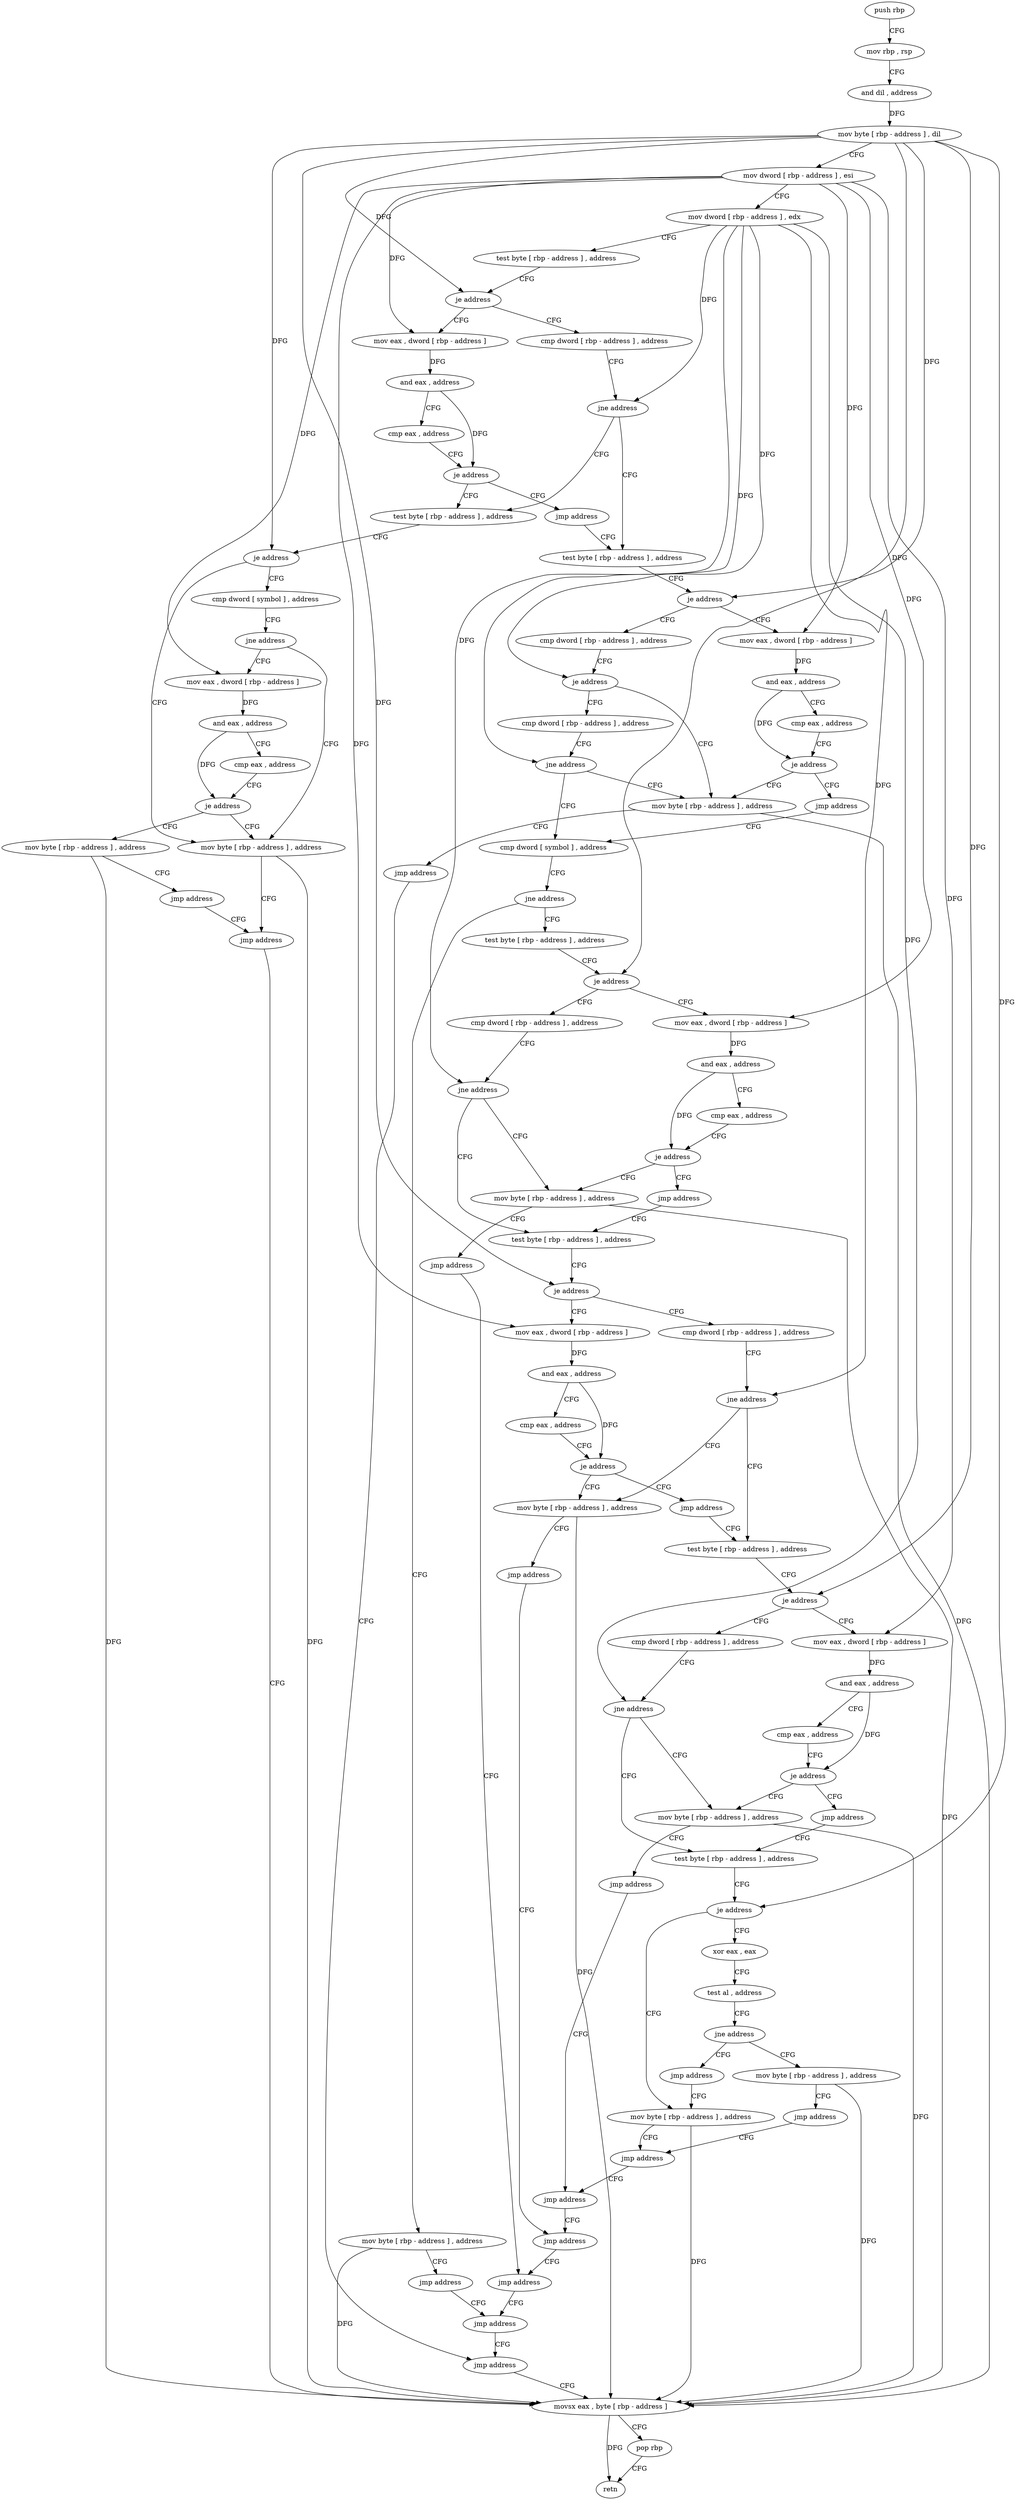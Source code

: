 digraph "func" {
"4249120" [label = "push rbp" ]
"4249121" [label = "mov rbp , rsp" ]
"4249124" [label = "and dil , address" ]
"4249128" [label = "mov byte [ rbp - address ] , dil" ]
"4249132" [label = "mov dword [ rbp - address ] , esi" ]
"4249135" [label = "mov dword [ rbp - address ] , edx" ]
"4249138" [label = "test byte [ rbp - address ] , address" ]
"4249142" [label = "je address" ]
"4249172" [label = "cmp dword [ rbp - address ] , address" ]
"4249148" [label = "mov eax , dword [ rbp - address ]" ]
"4249176" [label = "jne address" ]
"4249239" [label = "test byte [ rbp - address ] , address" ]
"4249182" [label = "test byte [ rbp - address ] , address" ]
"4249151" [label = "and eax , address" ]
"4249156" [label = "cmp eax , address" ]
"4249161" [label = "je address" ]
"4249167" [label = "jmp address" ]
"4249243" [label = "je address" ]
"4249273" [label = "cmp dword [ rbp - address ] , address" ]
"4249249" [label = "mov eax , dword [ rbp - address ]" ]
"4249186" [label = "je address" ]
"4249230" [label = "mov byte [ rbp - address ] , address" ]
"4249192" [label = "cmp dword [ symbol ] , address" ]
"4249277" [label = "je address" ]
"4249293" [label = "mov byte [ rbp - address ] , address" ]
"4249283" [label = "cmp dword [ rbp - address ] , address" ]
"4249252" [label = "and eax , address" ]
"4249257" [label = "cmp eax , address" ]
"4249262" [label = "je address" ]
"4249268" [label = "jmp address" ]
"4249234" [label = "jmp address" ]
"4249200" [label = "jne address" ]
"4249206" [label = "mov eax , dword [ rbp - address ]" ]
"4249297" [label = "jmp address" ]
"4249547" [label = "jmp address" ]
"4249287" [label = "jne address" ]
"4249302" [label = "cmp dword [ symbol ] , address" ]
"4249552" [label = "movsx eax , byte [ rbp - address ]" ]
"4249556" [label = "pop rbp" ]
"4249557" [label = "retn" ]
"4249209" [label = "and eax , address" ]
"4249212" [label = "cmp eax , address" ]
"4249215" [label = "je address" ]
"4249221" [label = "mov byte [ rbp - address ] , address" ]
"4249310" [label = "jne address" ]
"4249325" [label = "test byte [ rbp - address ] , address" ]
"4249316" [label = "mov byte [ rbp - address ] , address" ]
"4249225" [label = "jmp address" ]
"4249329" [label = "je address" ]
"4249359" [label = "cmp dword [ rbp - address ] , address" ]
"4249335" [label = "mov eax , dword [ rbp - address ]" ]
"4249320" [label = "jmp address" ]
"4249542" [label = "jmp address" ]
"4249363" [label = "jne address" ]
"4249378" [label = "test byte [ rbp - address ] , address" ]
"4249369" [label = "mov byte [ rbp - address ] , address" ]
"4249338" [label = "and eax , address" ]
"4249343" [label = "cmp eax , address" ]
"4249348" [label = "je address" ]
"4249354" [label = "jmp address" ]
"4249382" [label = "je address" ]
"4249412" [label = "cmp dword [ rbp - address ] , address" ]
"4249388" [label = "mov eax , dword [ rbp - address ]" ]
"4249373" [label = "jmp address" ]
"4249537" [label = "jmp address" ]
"4249416" [label = "jne address" ]
"4249431" [label = "test byte [ rbp - address ] , address" ]
"4249422" [label = "mov byte [ rbp - address ] , address" ]
"4249391" [label = "and eax , address" ]
"4249396" [label = "cmp eax , address" ]
"4249401" [label = "je address" ]
"4249407" [label = "jmp address" ]
"4249435" [label = "je address" ]
"4249465" [label = "cmp dword [ rbp - address ] , address" ]
"4249441" [label = "mov eax , dword [ rbp - address ]" ]
"4249426" [label = "jmp address" ]
"4249532" [label = "jmp address" ]
"4249469" [label = "jne address" ]
"4249484" [label = "test byte [ rbp - address ] , address" ]
"4249475" [label = "mov byte [ rbp - address ] , address" ]
"4249444" [label = "and eax , address" ]
"4249449" [label = "cmp eax , address" ]
"4249454" [label = "je address" ]
"4249460" [label = "jmp address" ]
"4249488" [label = "je address" ]
"4249518" [label = "mov byte [ rbp - address ] , address" ]
"4249494" [label = "xor eax , eax" ]
"4249479" [label = "jmp address" ]
"4249527" [label = "jmp address" ]
"4249522" [label = "jmp address" ]
"4249496" [label = "test al , address" ]
"4249498" [label = "jne address" ]
"4249509" [label = "mov byte [ rbp - address ] , address" ]
"4249504" [label = "jmp address" ]
"4249513" [label = "jmp address" ]
"4249120" -> "4249121" [ label = "CFG" ]
"4249121" -> "4249124" [ label = "CFG" ]
"4249124" -> "4249128" [ label = "DFG" ]
"4249128" -> "4249132" [ label = "CFG" ]
"4249128" -> "4249142" [ label = "DFG" ]
"4249128" -> "4249243" [ label = "DFG" ]
"4249128" -> "4249186" [ label = "DFG" ]
"4249128" -> "4249329" [ label = "DFG" ]
"4249128" -> "4249382" [ label = "DFG" ]
"4249128" -> "4249435" [ label = "DFG" ]
"4249128" -> "4249488" [ label = "DFG" ]
"4249132" -> "4249135" [ label = "CFG" ]
"4249132" -> "4249148" [ label = "DFG" ]
"4249132" -> "4249249" [ label = "DFG" ]
"4249132" -> "4249206" [ label = "DFG" ]
"4249132" -> "4249335" [ label = "DFG" ]
"4249132" -> "4249388" [ label = "DFG" ]
"4249132" -> "4249441" [ label = "DFG" ]
"4249135" -> "4249138" [ label = "CFG" ]
"4249135" -> "4249176" [ label = "DFG" ]
"4249135" -> "4249277" [ label = "DFG" ]
"4249135" -> "4249287" [ label = "DFG" ]
"4249135" -> "4249363" [ label = "DFG" ]
"4249135" -> "4249416" [ label = "DFG" ]
"4249135" -> "4249469" [ label = "DFG" ]
"4249138" -> "4249142" [ label = "CFG" ]
"4249142" -> "4249172" [ label = "CFG" ]
"4249142" -> "4249148" [ label = "CFG" ]
"4249172" -> "4249176" [ label = "CFG" ]
"4249148" -> "4249151" [ label = "DFG" ]
"4249176" -> "4249239" [ label = "CFG" ]
"4249176" -> "4249182" [ label = "CFG" ]
"4249239" -> "4249243" [ label = "CFG" ]
"4249182" -> "4249186" [ label = "CFG" ]
"4249151" -> "4249156" [ label = "CFG" ]
"4249151" -> "4249161" [ label = "DFG" ]
"4249156" -> "4249161" [ label = "CFG" ]
"4249161" -> "4249182" [ label = "CFG" ]
"4249161" -> "4249167" [ label = "CFG" ]
"4249167" -> "4249239" [ label = "CFG" ]
"4249243" -> "4249273" [ label = "CFG" ]
"4249243" -> "4249249" [ label = "CFG" ]
"4249273" -> "4249277" [ label = "CFG" ]
"4249249" -> "4249252" [ label = "DFG" ]
"4249186" -> "4249230" [ label = "CFG" ]
"4249186" -> "4249192" [ label = "CFG" ]
"4249230" -> "4249234" [ label = "CFG" ]
"4249230" -> "4249552" [ label = "DFG" ]
"4249192" -> "4249200" [ label = "CFG" ]
"4249277" -> "4249293" [ label = "CFG" ]
"4249277" -> "4249283" [ label = "CFG" ]
"4249293" -> "4249297" [ label = "CFG" ]
"4249293" -> "4249552" [ label = "DFG" ]
"4249283" -> "4249287" [ label = "CFG" ]
"4249252" -> "4249257" [ label = "CFG" ]
"4249252" -> "4249262" [ label = "DFG" ]
"4249257" -> "4249262" [ label = "CFG" ]
"4249262" -> "4249293" [ label = "CFG" ]
"4249262" -> "4249268" [ label = "CFG" ]
"4249268" -> "4249302" [ label = "CFG" ]
"4249234" -> "4249552" [ label = "CFG" ]
"4249200" -> "4249230" [ label = "CFG" ]
"4249200" -> "4249206" [ label = "CFG" ]
"4249206" -> "4249209" [ label = "DFG" ]
"4249297" -> "4249547" [ label = "CFG" ]
"4249547" -> "4249552" [ label = "CFG" ]
"4249287" -> "4249302" [ label = "CFG" ]
"4249287" -> "4249293" [ label = "CFG" ]
"4249302" -> "4249310" [ label = "CFG" ]
"4249552" -> "4249556" [ label = "CFG" ]
"4249552" -> "4249557" [ label = "DFG" ]
"4249556" -> "4249557" [ label = "CFG" ]
"4249209" -> "4249212" [ label = "CFG" ]
"4249209" -> "4249215" [ label = "DFG" ]
"4249212" -> "4249215" [ label = "CFG" ]
"4249215" -> "4249230" [ label = "CFG" ]
"4249215" -> "4249221" [ label = "CFG" ]
"4249221" -> "4249225" [ label = "CFG" ]
"4249221" -> "4249552" [ label = "DFG" ]
"4249310" -> "4249325" [ label = "CFG" ]
"4249310" -> "4249316" [ label = "CFG" ]
"4249325" -> "4249329" [ label = "CFG" ]
"4249316" -> "4249320" [ label = "CFG" ]
"4249316" -> "4249552" [ label = "DFG" ]
"4249225" -> "4249234" [ label = "CFG" ]
"4249329" -> "4249359" [ label = "CFG" ]
"4249329" -> "4249335" [ label = "CFG" ]
"4249359" -> "4249363" [ label = "CFG" ]
"4249335" -> "4249338" [ label = "DFG" ]
"4249320" -> "4249542" [ label = "CFG" ]
"4249542" -> "4249547" [ label = "CFG" ]
"4249363" -> "4249378" [ label = "CFG" ]
"4249363" -> "4249369" [ label = "CFG" ]
"4249378" -> "4249382" [ label = "CFG" ]
"4249369" -> "4249373" [ label = "CFG" ]
"4249369" -> "4249552" [ label = "DFG" ]
"4249338" -> "4249343" [ label = "CFG" ]
"4249338" -> "4249348" [ label = "DFG" ]
"4249343" -> "4249348" [ label = "CFG" ]
"4249348" -> "4249369" [ label = "CFG" ]
"4249348" -> "4249354" [ label = "CFG" ]
"4249354" -> "4249378" [ label = "CFG" ]
"4249382" -> "4249412" [ label = "CFG" ]
"4249382" -> "4249388" [ label = "CFG" ]
"4249412" -> "4249416" [ label = "CFG" ]
"4249388" -> "4249391" [ label = "DFG" ]
"4249373" -> "4249537" [ label = "CFG" ]
"4249537" -> "4249542" [ label = "CFG" ]
"4249416" -> "4249431" [ label = "CFG" ]
"4249416" -> "4249422" [ label = "CFG" ]
"4249431" -> "4249435" [ label = "CFG" ]
"4249422" -> "4249426" [ label = "CFG" ]
"4249422" -> "4249552" [ label = "DFG" ]
"4249391" -> "4249396" [ label = "CFG" ]
"4249391" -> "4249401" [ label = "DFG" ]
"4249396" -> "4249401" [ label = "CFG" ]
"4249401" -> "4249422" [ label = "CFG" ]
"4249401" -> "4249407" [ label = "CFG" ]
"4249407" -> "4249431" [ label = "CFG" ]
"4249435" -> "4249465" [ label = "CFG" ]
"4249435" -> "4249441" [ label = "CFG" ]
"4249465" -> "4249469" [ label = "CFG" ]
"4249441" -> "4249444" [ label = "DFG" ]
"4249426" -> "4249532" [ label = "CFG" ]
"4249532" -> "4249537" [ label = "CFG" ]
"4249469" -> "4249484" [ label = "CFG" ]
"4249469" -> "4249475" [ label = "CFG" ]
"4249484" -> "4249488" [ label = "CFG" ]
"4249475" -> "4249479" [ label = "CFG" ]
"4249475" -> "4249552" [ label = "DFG" ]
"4249444" -> "4249449" [ label = "CFG" ]
"4249444" -> "4249454" [ label = "DFG" ]
"4249449" -> "4249454" [ label = "CFG" ]
"4249454" -> "4249475" [ label = "CFG" ]
"4249454" -> "4249460" [ label = "CFG" ]
"4249460" -> "4249484" [ label = "CFG" ]
"4249488" -> "4249518" [ label = "CFG" ]
"4249488" -> "4249494" [ label = "CFG" ]
"4249518" -> "4249522" [ label = "CFG" ]
"4249518" -> "4249552" [ label = "DFG" ]
"4249494" -> "4249496" [ label = "CFG" ]
"4249479" -> "4249527" [ label = "CFG" ]
"4249527" -> "4249532" [ label = "CFG" ]
"4249522" -> "4249527" [ label = "CFG" ]
"4249496" -> "4249498" [ label = "CFG" ]
"4249498" -> "4249509" [ label = "CFG" ]
"4249498" -> "4249504" [ label = "CFG" ]
"4249509" -> "4249513" [ label = "CFG" ]
"4249509" -> "4249552" [ label = "DFG" ]
"4249504" -> "4249518" [ label = "CFG" ]
"4249513" -> "4249522" [ label = "CFG" ]
}
